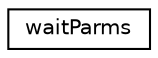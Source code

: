 digraph "Graphical Class Hierarchy"
{
 // LATEX_PDF_SIZE
  edge [fontname="Helvetica",fontsize="10",labelfontname="Helvetica",labelfontsize="10"];
  node [fontname="Helvetica",fontsize="10",shape=record];
  rankdir="LR";
  Node0 [label="waitParms",height=0.2,width=0.4,color="black", fillcolor="white", style="filled",URL="$structwaitParms.html",tooltip=" "];
}
